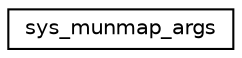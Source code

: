 digraph "Graphical Class Hierarchy"
{
 // LATEX_PDF_SIZE
  edge [fontname="Helvetica",fontsize="10",labelfontname="Helvetica",labelfontsize="10"];
  node [fontname="Helvetica",fontsize="10",shape=record];
  rankdir="LR";
  Node0 [label="sys_munmap_args",height=0.2,width=0.4,color="black", fillcolor="white", style="filled",URL="$structsys__munmap__args.html",tooltip=" "];
}
